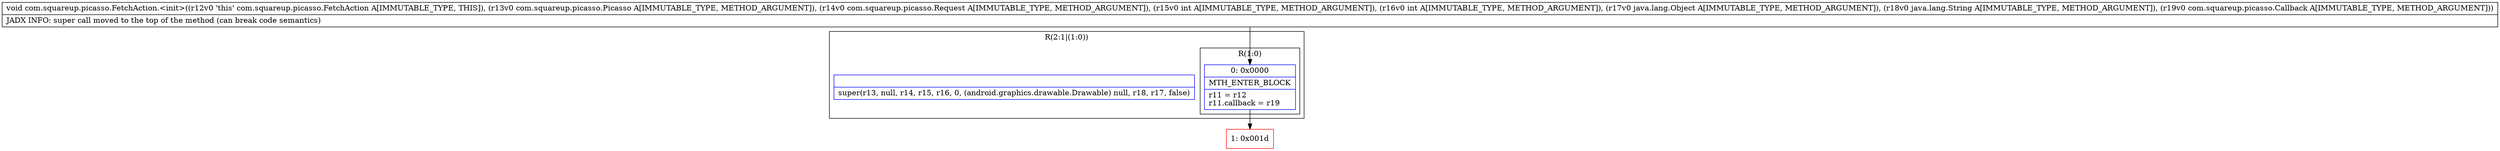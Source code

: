 digraph "CFG forcom.squareup.picasso.FetchAction.\<init\>(Lcom\/squareup\/picasso\/Picasso;Lcom\/squareup\/picasso\/Request;IILjava\/lang\/Object;Ljava\/lang\/String;Lcom\/squareup\/picasso\/Callback;)V" {
subgraph cluster_Region_582326602 {
label = "R(2:1|(1:0))";
node [shape=record,color=blue];
Node_InsnContainer_188976233 [shape=record,label="{|super(r13, null, r14, r15, r16, 0, (android.graphics.drawable.Drawable) null, r18, r17, false)\l}"];
subgraph cluster_Region_1297081480 {
label = "R(1:0)";
node [shape=record,color=blue];
Node_0 [shape=record,label="{0\:\ 0x0000|MTH_ENTER_BLOCK\l|r11 = r12\lr11.callback = r19\l}"];
}
}
Node_1 [shape=record,color=red,label="{1\:\ 0x001d}"];
MethodNode[shape=record,label="{void com.squareup.picasso.FetchAction.\<init\>((r12v0 'this' com.squareup.picasso.FetchAction A[IMMUTABLE_TYPE, THIS]), (r13v0 com.squareup.picasso.Picasso A[IMMUTABLE_TYPE, METHOD_ARGUMENT]), (r14v0 com.squareup.picasso.Request A[IMMUTABLE_TYPE, METHOD_ARGUMENT]), (r15v0 int A[IMMUTABLE_TYPE, METHOD_ARGUMENT]), (r16v0 int A[IMMUTABLE_TYPE, METHOD_ARGUMENT]), (r17v0 java.lang.Object A[IMMUTABLE_TYPE, METHOD_ARGUMENT]), (r18v0 java.lang.String A[IMMUTABLE_TYPE, METHOD_ARGUMENT]), (r19v0 com.squareup.picasso.Callback A[IMMUTABLE_TYPE, METHOD_ARGUMENT]))  | JADX INFO: super call moved to the top of the method (can break code semantics)\l}"];
MethodNode -> Node_0;
Node_0 -> Node_1;
}

